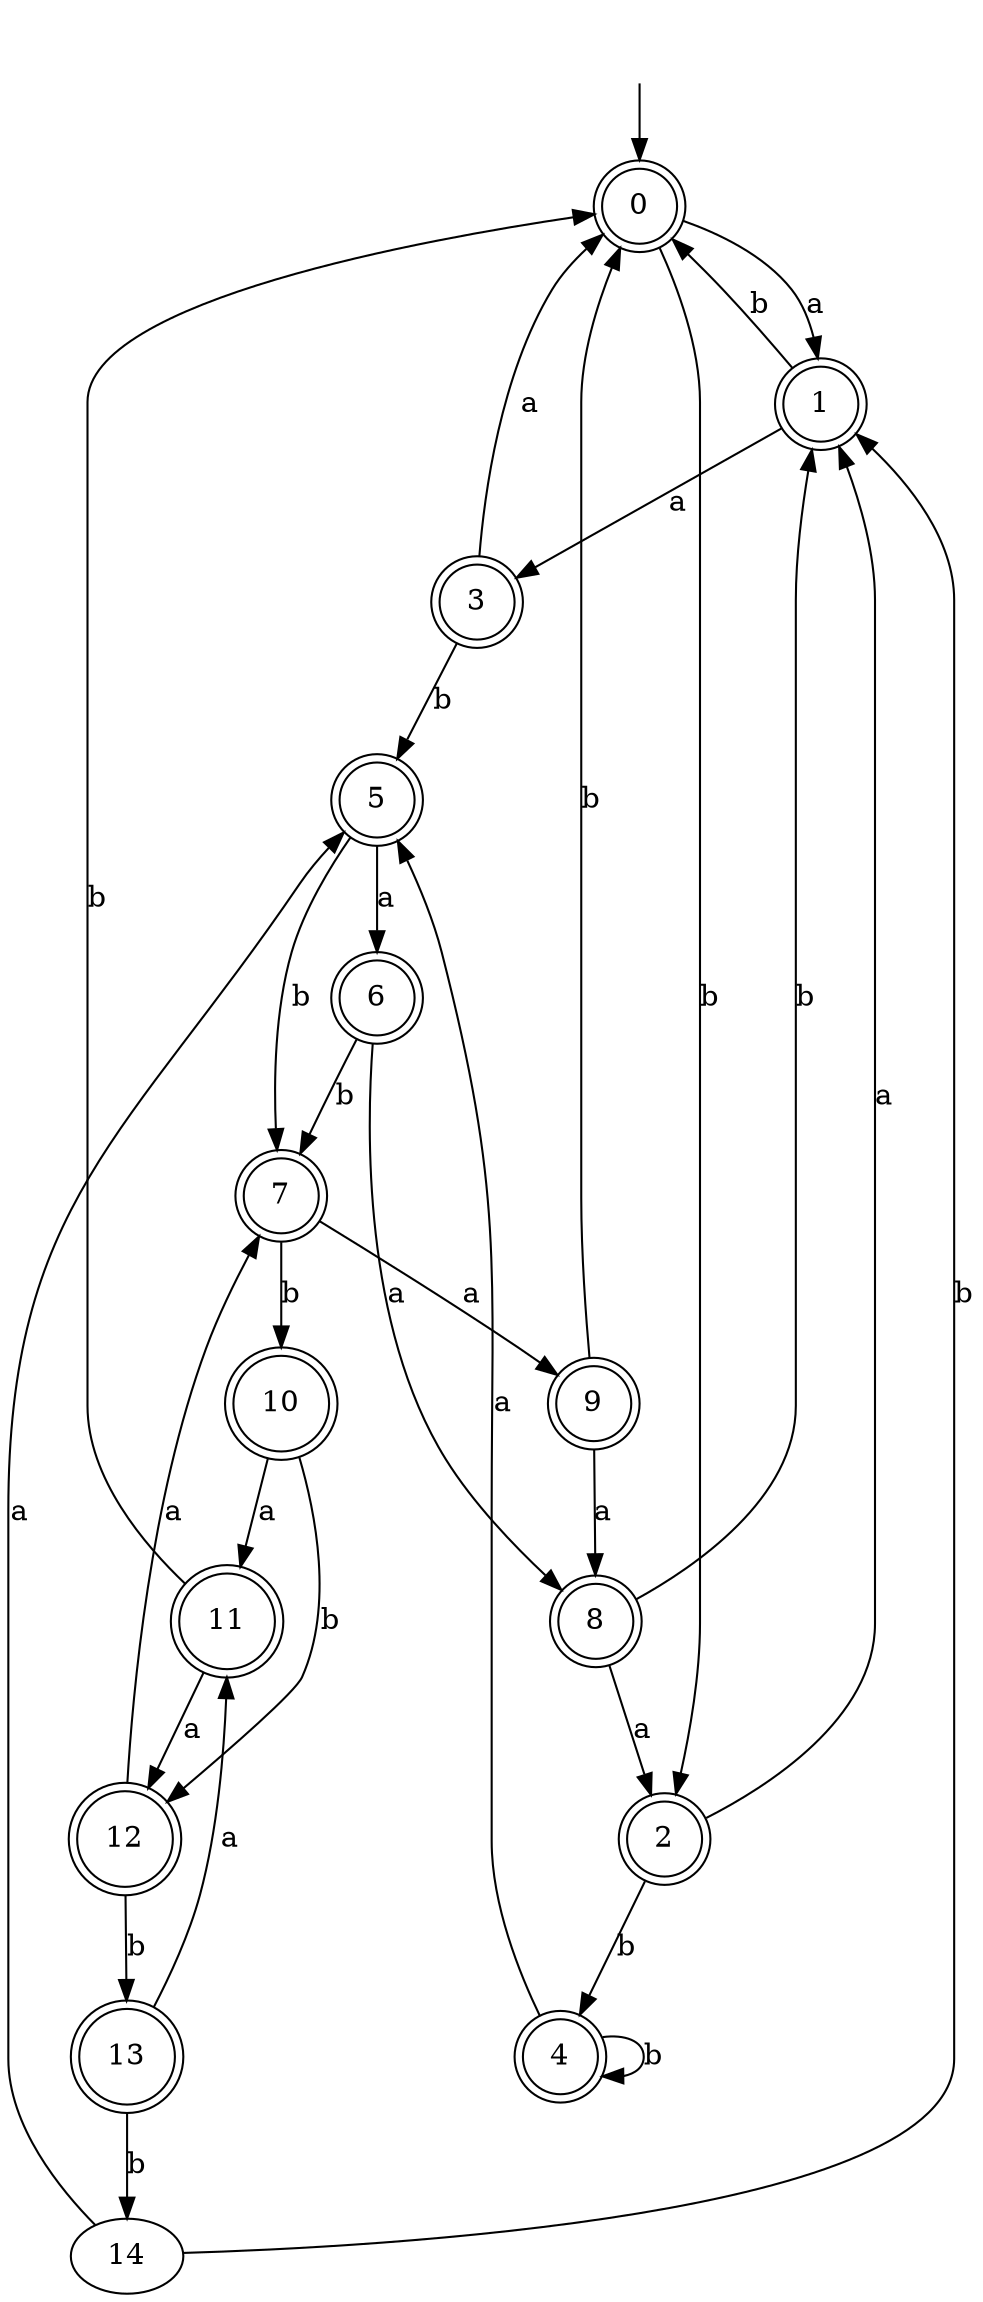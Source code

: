 digraph RandomDFA {
  __start0 [label="", shape=none];
  __start0 -> 0 [label=""];
  0 [shape=circle] [shape=doublecircle]
  0 -> 1 [label="a"]
  0 -> 2 [label="b"]
  1 [shape=doublecircle]
  1 -> 3 [label="a"]
  1 -> 0 [label="b"]
  2 [shape=doublecircle]
  2 -> 1 [label="a"]
  2 -> 4 [label="b"]
  3 [shape=doublecircle]
  3 -> 0 [label="a"]
  3 -> 5 [label="b"]
  4 [shape=doublecircle]
  4 -> 5 [label="a"]
  4 -> 4 [label="b"]
  5 [shape=doublecircle]
  5 -> 6 [label="a"]
  5 -> 7 [label="b"]
  6 [shape=doublecircle]
  6 -> 8 [label="a"]
  6 -> 7 [label="b"]
  7 [shape=doublecircle]
  7 -> 9 [label="a"]
  7 -> 10 [label="b"]
  8 [shape=doublecircle]
  8 -> 2 [label="a"]
  8 -> 1 [label="b"]
  9 [shape=doublecircle]
  9 -> 8 [label="a"]
  9 -> 0 [label="b"]
  10 [shape=doublecircle]
  10 -> 11 [label="a"]
  10 -> 12 [label="b"]
  11 [shape=doublecircle]
  11 -> 12 [label="a"]
  11 -> 0 [label="b"]
  12 [shape=doublecircle]
  12 -> 7 [label="a"]
  12 -> 13 [label="b"]
  13 [shape=doublecircle]
  13 -> 11 [label="a"]
  13 -> 14 [label="b"]
  14
  14 -> 5 [label="a"]
  14 -> 1 [label="b"]
}
